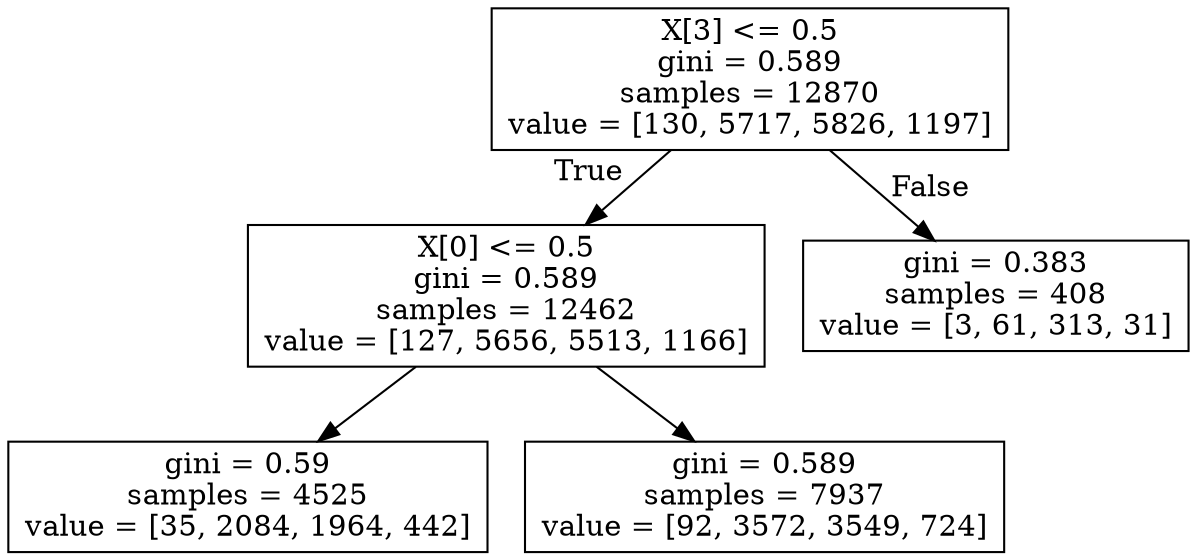 digraph Tree {
node [shape=box] ;
0 [label="X[3] <= 0.5\ngini = 0.589\nsamples = 12870\nvalue = [130, 5717, 5826, 1197]"] ;
1 [label="X[0] <= 0.5\ngini = 0.589\nsamples = 12462\nvalue = [127, 5656, 5513, 1166]"] ;
0 -> 1 [labeldistance=2.5, labelangle=45, headlabel="True"] ;
2 [label="gini = 0.59\nsamples = 4525\nvalue = [35, 2084, 1964, 442]"] ;
1 -> 2 ;
3 [label="gini = 0.589\nsamples = 7937\nvalue = [92, 3572, 3549, 724]"] ;
1 -> 3 ;
4 [label="gini = 0.383\nsamples = 408\nvalue = [3, 61, 313, 31]"] ;
0 -> 4 [labeldistance=2.5, labelangle=-45, headlabel="False"] ;
}